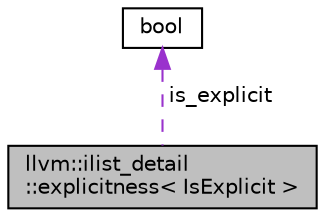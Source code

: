 digraph "llvm::ilist_detail::explicitness&lt; IsExplicit &gt;"
{
 // LATEX_PDF_SIZE
  bgcolor="transparent";
  edge [fontname="Helvetica",fontsize="10",labelfontname="Helvetica",labelfontsize="10"];
  node [fontname="Helvetica",fontsize="10",shape="box"];
  Node1 [label="llvm::ilist_detail\l::explicitness\< IsExplicit \>",height=0.2,width=0.4,color="black", fillcolor="grey75", style="filled", fontcolor="black",tooltip="Helper trait for recording whether an option is specified explicitly."];
  Node2 -> Node1 [dir="back",color="darkorchid3",fontsize="10",style="dashed",label=" is_explicit" ,fontname="Helvetica"];
  Node2 [label="bool",height=0.2,width=0.4,color="black",URL="$classbool.html",tooltip=" "];
}

